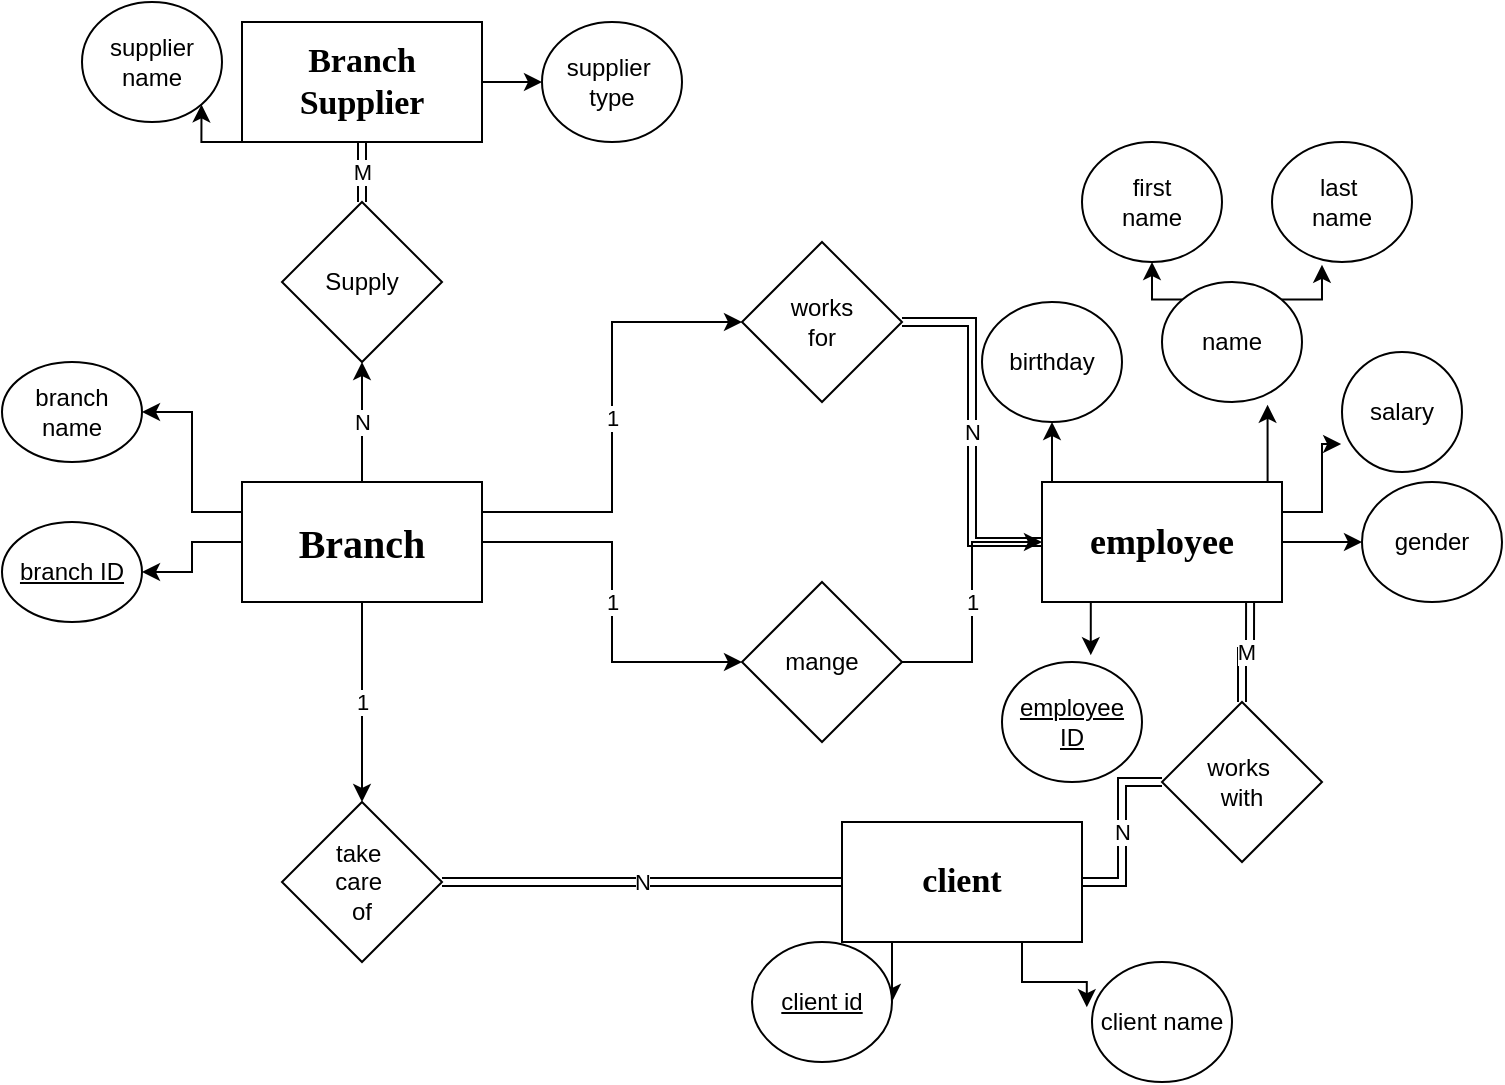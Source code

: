<mxfile version="13.1.3" type="device"><diagram id="9xX8InDH8e1s5YcToSS9" name="Page-1"><mxGraphModel dx="1888" dy="548" grid="1" gridSize="10" guides="1" tooltips="1" connect="1" arrows="1" fold="1" page="1" pageScale="1" pageWidth="850" pageHeight="1100" math="0" shadow="0"><root><mxCell id="0"/><mxCell id="1" parent="0"/><mxCell id="JZj3pxgyqcY2ncifGw8w-4" value="N" style="edgeStyle=orthogonalEdgeStyle;rounded=0;orthogonalLoop=1;jettySize=auto;html=1;exitX=0.5;exitY=0;exitDx=0;exitDy=0;" edge="1" parent="1" source="JZj3pxgyqcY2ncifGw8w-1" target="JZj3pxgyqcY2ncifGw8w-2"><mxGeometry relative="1" as="geometry"/></mxCell><mxCell id="JZj3pxgyqcY2ncifGw8w-38" style="edgeStyle=orthogonalEdgeStyle;rounded=0;orthogonalLoop=1;jettySize=auto;html=1;exitX=0;exitY=0.25;exitDx=0;exitDy=0;entryX=1;entryY=0.5;entryDx=0;entryDy=0;" edge="1" parent="1" source="JZj3pxgyqcY2ncifGw8w-1" target="JZj3pxgyqcY2ncifGw8w-9"><mxGeometry relative="1" as="geometry"/></mxCell><mxCell id="JZj3pxgyqcY2ncifGw8w-39" style="edgeStyle=orthogonalEdgeStyle;rounded=0;orthogonalLoop=1;jettySize=auto;html=1;exitX=0;exitY=0.5;exitDx=0;exitDy=0;entryX=1;entryY=0.5;entryDx=0;entryDy=0;" edge="1" parent="1" source="JZj3pxgyqcY2ncifGw8w-1" target="JZj3pxgyqcY2ncifGw8w-8"><mxGeometry relative="1" as="geometry"/></mxCell><mxCell id="JZj3pxgyqcY2ncifGw8w-41" value="1" style="edgeStyle=orthogonalEdgeStyle;rounded=0;orthogonalLoop=1;jettySize=auto;html=1;exitX=0.5;exitY=1;exitDx=0;exitDy=0;" edge="1" parent="1" source="JZj3pxgyqcY2ncifGw8w-1" target="JZj3pxgyqcY2ncifGw8w-15"><mxGeometry relative="1" as="geometry"/></mxCell><mxCell id="JZj3pxgyqcY2ncifGw8w-56" value="1" style="edgeStyle=orthogonalEdgeStyle;rounded=0;orthogonalLoop=1;jettySize=auto;html=1;exitX=1;exitY=0.25;exitDx=0;exitDy=0;entryX=0;entryY=0.5;entryDx=0;entryDy=0;" edge="1" parent="1" source="JZj3pxgyqcY2ncifGw8w-1" target="JZj3pxgyqcY2ncifGw8w-12"><mxGeometry relative="1" as="geometry"/></mxCell><mxCell id="JZj3pxgyqcY2ncifGw8w-57" value="1" style="edgeStyle=orthogonalEdgeStyle;rounded=0;orthogonalLoop=1;jettySize=auto;html=1;exitX=1;exitY=0.5;exitDx=0;exitDy=0;" edge="1" parent="1" source="JZj3pxgyqcY2ncifGw8w-1" target="JZj3pxgyqcY2ncifGw8w-10"><mxGeometry relative="1" as="geometry"/></mxCell><mxCell id="JZj3pxgyqcY2ncifGw8w-1" value="&lt;b&gt;&lt;font style=&quot;font-size: 20px&quot; face=&quot;Times New Roman&quot;&gt;Branch&lt;/font&gt;&lt;/b&gt;" style="rounded=0;whiteSpace=wrap;html=1;" vertex="1" parent="1"><mxGeometry x="80" y="250" width="120" height="60" as="geometry"/></mxCell><mxCell id="JZj3pxgyqcY2ncifGw8w-35" value="M" style="edgeStyle=orthogonalEdgeStyle;rounded=0;orthogonalLoop=1;jettySize=auto;html=1;exitX=0.5;exitY=0;exitDx=0;exitDy=0;entryX=0.5;entryY=1;entryDx=0;entryDy=0;shape=link;" edge="1" parent="1" source="JZj3pxgyqcY2ncifGw8w-2" target="JZj3pxgyqcY2ncifGw8w-3"><mxGeometry relative="1" as="geometry"/></mxCell><mxCell id="JZj3pxgyqcY2ncifGw8w-2" value="Supply" style="rhombus;whiteSpace=wrap;html=1;" vertex="1" parent="1"><mxGeometry x="100" y="110" width="80" height="80" as="geometry"/></mxCell><mxCell id="JZj3pxgyqcY2ncifGw8w-31" style="edgeStyle=orthogonalEdgeStyle;rounded=0;orthogonalLoop=1;jettySize=auto;html=1;exitX=0;exitY=1;exitDx=0;exitDy=0;entryX=1;entryY=1;entryDx=0;entryDy=0;" edge="1" parent="1" source="JZj3pxgyqcY2ncifGw8w-3" target="JZj3pxgyqcY2ncifGw8w-14"><mxGeometry relative="1" as="geometry"/></mxCell><mxCell id="JZj3pxgyqcY2ncifGw8w-37" style="edgeStyle=orthogonalEdgeStyle;rounded=0;orthogonalLoop=1;jettySize=auto;html=1;exitX=1;exitY=0.5;exitDx=0;exitDy=0;" edge="1" parent="1" source="JZj3pxgyqcY2ncifGw8w-3" target="JZj3pxgyqcY2ncifGw8w-13"><mxGeometry relative="1" as="geometry"/></mxCell><mxCell id="JZj3pxgyqcY2ncifGw8w-3" value="&lt;b&gt;&lt;font style=&quot;font-size: 17px&quot; face=&quot;Times New Roman&quot;&gt;Branch Supplier&lt;/font&gt;&lt;/b&gt;" style="rounded=0;whiteSpace=wrap;html=1;" vertex="1" parent="1"><mxGeometry x="80" y="20" width="120" height="60" as="geometry"/></mxCell><mxCell id="JZj3pxgyqcY2ncifGw8w-8" value="&lt;u&gt;branch ID&lt;/u&gt;" style="ellipse;whiteSpace=wrap;html=1;" vertex="1" parent="1"><mxGeometry x="-40" y="270" width="70" height="50" as="geometry"/></mxCell><mxCell id="JZj3pxgyqcY2ncifGw8w-9" value="branch&lt;br&gt;name" style="ellipse;whiteSpace=wrap;html=1;" vertex="1" parent="1"><mxGeometry x="-40" y="190" width="70" height="50" as="geometry"/></mxCell><mxCell id="JZj3pxgyqcY2ncifGw8w-52" value="1" style="edgeStyle=orthogonalEdgeStyle;rounded=0;orthogonalLoop=1;jettySize=auto;html=1;exitX=1;exitY=0.5;exitDx=0;exitDy=0;entryX=0;entryY=0.5;entryDx=0;entryDy=0;" edge="1" parent="1" source="JZj3pxgyqcY2ncifGw8w-10" target="JZj3pxgyqcY2ncifGw8w-19"><mxGeometry relative="1" as="geometry"/></mxCell><mxCell id="JZj3pxgyqcY2ncifGw8w-10" value="mange" style="rhombus;whiteSpace=wrap;html=1;" vertex="1" parent="1"><mxGeometry x="330" y="300" width="80" height="80" as="geometry"/></mxCell><mxCell id="JZj3pxgyqcY2ncifGw8w-51" value="N" style="edgeStyle=orthogonalEdgeStyle;rounded=0;orthogonalLoop=1;jettySize=auto;html=1;exitX=1;exitY=0.5;exitDx=0;exitDy=0;entryX=0;entryY=0.5;entryDx=0;entryDy=0;shape=link;" edge="1" parent="1" source="JZj3pxgyqcY2ncifGw8w-12" target="JZj3pxgyqcY2ncifGw8w-19"><mxGeometry relative="1" as="geometry"/></mxCell><mxCell id="JZj3pxgyqcY2ncifGw8w-12" value="works&lt;br&gt;for" style="rhombus;whiteSpace=wrap;html=1;" vertex="1" parent="1"><mxGeometry x="330" y="130" width="80" height="80" as="geometry"/></mxCell><mxCell id="JZj3pxgyqcY2ncifGw8w-13" value="supplier&amp;nbsp;&lt;br&gt;type" style="ellipse;whiteSpace=wrap;html=1;" vertex="1" parent="1"><mxGeometry x="230" y="20" width="70" height="60" as="geometry"/></mxCell><mxCell id="JZj3pxgyqcY2ncifGw8w-14" value="supplier&lt;br&gt;name" style="ellipse;whiteSpace=wrap;html=1;" vertex="1" parent="1"><mxGeometry y="10" width="70" height="60" as="geometry"/></mxCell><mxCell id="JZj3pxgyqcY2ncifGw8w-63" value="N" style="edgeStyle=orthogonalEdgeStyle;rounded=0;orthogonalLoop=1;jettySize=auto;html=1;exitX=1;exitY=0.5;exitDx=0;exitDy=0;entryX=0;entryY=0.5;entryDx=0;entryDy=0;shape=link;" edge="1" parent="1" source="JZj3pxgyqcY2ncifGw8w-15" target="JZj3pxgyqcY2ncifGw8w-16"><mxGeometry relative="1" as="geometry"/></mxCell><mxCell id="JZj3pxgyqcY2ncifGw8w-15" value="take&amp;nbsp;&lt;br&gt;care&amp;nbsp;&lt;br&gt;of" style="rhombus;whiteSpace=wrap;html=1;" vertex="1" parent="1"><mxGeometry x="100" y="410" width="80" height="80" as="geometry"/></mxCell><mxCell id="JZj3pxgyqcY2ncifGw8w-43" style="edgeStyle=orthogonalEdgeStyle;rounded=0;orthogonalLoop=1;jettySize=auto;html=1;exitX=0.25;exitY=1;exitDx=0;exitDy=0;entryX=1;entryY=0.5;entryDx=0;entryDy=0;" edge="1" parent="1" source="JZj3pxgyqcY2ncifGw8w-16" target="JZj3pxgyqcY2ncifGw8w-20"><mxGeometry relative="1" as="geometry"/></mxCell><mxCell id="JZj3pxgyqcY2ncifGw8w-44" style="edgeStyle=orthogonalEdgeStyle;rounded=0;orthogonalLoop=1;jettySize=auto;html=1;exitX=0.75;exitY=1;exitDx=0;exitDy=0;entryX=-0.037;entryY=0.377;entryDx=0;entryDy=0;entryPerimeter=0;" edge="1" parent="1" source="JZj3pxgyqcY2ncifGw8w-16" target="JZj3pxgyqcY2ncifGw8w-21"><mxGeometry relative="1" as="geometry"/></mxCell><mxCell id="JZj3pxgyqcY2ncifGw8w-45" value="N" style="edgeStyle=orthogonalEdgeStyle;rounded=0;orthogonalLoop=1;jettySize=auto;html=1;exitX=1;exitY=0.5;exitDx=0;exitDy=0;shape=link;" edge="1" parent="1" source="JZj3pxgyqcY2ncifGw8w-16" target="JZj3pxgyqcY2ncifGw8w-17"><mxGeometry relative="1" as="geometry"/></mxCell><mxCell id="JZj3pxgyqcY2ncifGw8w-16" value="&lt;font style=&quot;font-size: 17px&quot; face=&quot;Times New Roman&quot;&gt;&lt;b&gt;client&lt;/b&gt;&lt;/font&gt;" style="rounded=0;whiteSpace=wrap;html=1;" vertex="1" parent="1"><mxGeometry x="380" y="420" width="120" height="60" as="geometry"/></mxCell><mxCell id="JZj3pxgyqcY2ncifGw8w-58" value="M" style="edgeStyle=orthogonalEdgeStyle;rounded=0;orthogonalLoop=1;jettySize=auto;html=1;exitX=0.5;exitY=0;exitDx=0;exitDy=0;entryX=0.867;entryY=1.003;entryDx=0;entryDy=0;entryPerimeter=0;shape=link;" edge="1" parent="1" source="JZj3pxgyqcY2ncifGw8w-17" target="JZj3pxgyqcY2ncifGw8w-19"><mxGeometry relative="1" as="geometry"/></mxCell><mxCell id="JZj3pxgyqcY2ncifGw8w-17" value="works&amp;nbsp;&lt;br&gt;with" style="rhombus;whiteSpace=wrap;html=1;" vertex="1" parent="1"><mxGeometry x="540" y="360" width="80" height="80" as="geometry"/></mxCell><mxCell id="JZj3pxgyqcY2ncifGw8w-49" style="edgeStyle=orthogonalEdgeStyle;rounded=0;orthogonalLoop=1;jettySize=auto;html=1;exitX=1;exitY=0;exitDx=0;exitDy=0;entryX=0.754;entryY=1.023;entryDx=0;entryDy=0;entryPerimeter=0;" edge="1" parent="1" source="JZj3pxgyqcY2ncifGw8w-19" target="JZj3pxgyqcY2ncifGw8w-27"><mxGeometry relative="1" as="geometry"/></mxCell><mxCell id="JZj3pxgyqcY2ncifGw8w-53" style="edgeStyle=orthogonalEdgeStyle;rounded=0;orthogonalLoop=1;jettySize=auto;html=1;exitX=0;exitY=0;exitDx=0;exitDy=0;entryX=0.5;entryY=1;entryDx=0;entryDy=0;" edge="1" parent="1" source="JZj3pxgyqcY2ncifGw8w-19" target="JZj3pxgyqcY2ncifGw8w-28"><mxGeometry relative="1" as="geometry"/></mxCell><mxCell id="JZj3pxgyqcY2ncifGw8w-55" style="edgeStyle=orthogonalEdgeStyle;rounded=0;orthogonalLoop=1;jettySize=auto;html=1;exitX=0.25;exitY=1;exitDx=0;exitDy=0;entryX=0.634;entryY=-0.057;entryDx=0;entryDy=0;entryPerimeter=0;" edge="1" parent="1" source="JZj3pxgyqcY2ncifGw8w-19" target="JZj3pxgyqcY2ncifGw8w-25"><mxGeometry relative="1" as="geometry"/></mxCell><mxCell id="JZj3pxgyqcY2ncifGw8w-61" style="edgeStyle=orthogonalEdgeStyle;rounded=0;orthogonalLoop=1;jettySize=auto;html=1;exitX=1;exitY=0.5;exitDx=0;exitDy=0;entryX=0;entryY=0.5;entryDx=0;entryDy=0;" edge="1" parent="1" source="JZj3pxgyqcY2ncifGw8w-19" target="JZj3pxgyqcY2ncifGw8w-23"><mxGeometry relative="1" as="geometry"/></mxCell><mxCell id="JZj3pxgyqcY2ncifGw8w-62" style="edgeStyle=orthogonalEdgeStyle;rounded=0;orthogonalLoop=1;jettySize=auto;html=1;exitX=1;exitY=0.25;exitDx=0;exitDy=0;entryX=-0.007;entryY=0.767;entryDx=0;entryDy=0;entryPerimeter=0;" edge="1" parent="1" source="JZj3pxgyqcY2ncifGw8w-19" target="JZj3pxgyqcY2ncifGw8w-22"><mxGeometry relative="1" as="geometry"/></mxCell><mxCell id="JZj3pxgyqcY2ncifGw8w-19" value="&lt;b&gt;&lt;font face=&quot;Times New Roman&quot; style=&quot;font-size: 18px&quot;&gt;employee&lt;/font&gt;&lt;/b&gt;" style="rounded=0;whiteSpace=wrap;html=1;" vertex="1" parent="1"><mxGeometry x="480" y="250" width="120" height="60" as="geometry"/></mxCell><mxCell id="JZj3pxgyqcY2ncifGw8w-20" value="&lt;u&gt;client id&lt;/u&gt;" style="ellipse;whiteSpace=wrap;html=1;" vertex="1" parent="1"><mxGeometry x="335" y="480" width="70" height="60" as="geometry"/></mxCell><mxCell id="JZj3pxgyqcY2ncifGw8w-21" value="client name" style="ellipse;whiteSpace=wrap;html=1;" vertex="1" parent="1"><mxGeometry x="505" y="490" width="70" height="60" as="geometry"/></mxCell><mxCell id="JZj3pxgyqcY2ncifGw8w-22" value="salary" style="ellipse;whiteSpace=wrap;html=1;" vertex="1" parent="1"><mxGeometry x="630" y="185" width="60" height="60" as="geometry"/></mxCell><mxCell id="JZj3pxgyqcY2ncifGw8w-23" value="gender" style="ellipse;whiteSpace=wrap;html=1;" vertex="1" parent="1"><mxGeometry x="640" y="250" width="70" height="60" as="geometry"/></mxCell><mxCell id="JZj3pxgyqcY2ncifGw8w-24" value="first&lt;br&gt;name" style="ellipse;whiteSpace=wrap;html=1;" vertex="1" parent="1"><mxGeometry x="500" y="80" width="70" height="60" as="geometry"/></mxCell><mxCell id="JZj3pxgyqcY2ncifGw8w-25" value="&lt;u&gt;employee&lt;br&gt;ID&lt;/u&gt;" style="ellipse;whiteSpace=wrap;html=1;" vertex="1" parent="1"><mxGeometry x="460" y="340" width="70" height="60" as="geometry"/></mxCell><mxCell id="JZj3pxgyqcY2ncifGw8w-26" value="last&amp;nbsp;&lt;br&gt;name" style="ellipse;whiteSpace=wrap;html=1;" vertex="1" parent="1"><mxGeometry x="595" y="80" width="70" height="60" as="geometry"/></mxCell><mxCell id="JZj3pxgyqcY2ncifGw8w-59" style="edgeStyle=orthogonalEdgeStyle;rounded=0;orthogonalLoop=1;jettySize=auto;html=1;exitX=1;exitY=0;exitDx=0;exitDy=0;entryX=0.357;entryY=1.023;entryDx=0;entryDy=0;entryPerimeter=0;" edge="1" parent="1" source="JZj3pxgyqcY2ncifGw8w-27" target="JZj3pxgyqcY2ncifGw8w-26"><mxGeometry relative="1" as="geometry"/></mxCell><mxCell id="JZj3pxgyqcY2ncifGw8w-60" style="edgeStyle=orthogonalEdgeStyle;rounded=0;orthogonalLoop=1;jettySize=auto;html=1;exitX=0;exitY=0;exitDx=0;exitDy=0;entryX=0.5;entryY=1;entryDx=0;entryDy=0;" edge="1" parent="1" source="JZj3pxgyqcY2ncifGw8w-27" target="JZj3pxgyqcY2ncifGw8w-24"><mxGeometry relative="1" as="geometry"/></mxCell><mxCell id="JZj3pxgyqcY2ncifGw8w-27" value="name" style="ellipse;whiteSpace=wrap;html=1;" vertex="1" parent="1"><mxGeometry x="540" y="150" width="70" height="60" as="geometry"/></mxCell><mxCell id="JZj3pxgyqcY2ncifGw8w-28" value="birthday" style="ellipse;whiteSpace=wrap;html=1;" vertex="1" parent="1"><mxGeometry x="450" y="160" width="70" height="60" as="geometry"/></mxCell></root></mxGraphModel></diagram></mxfile>